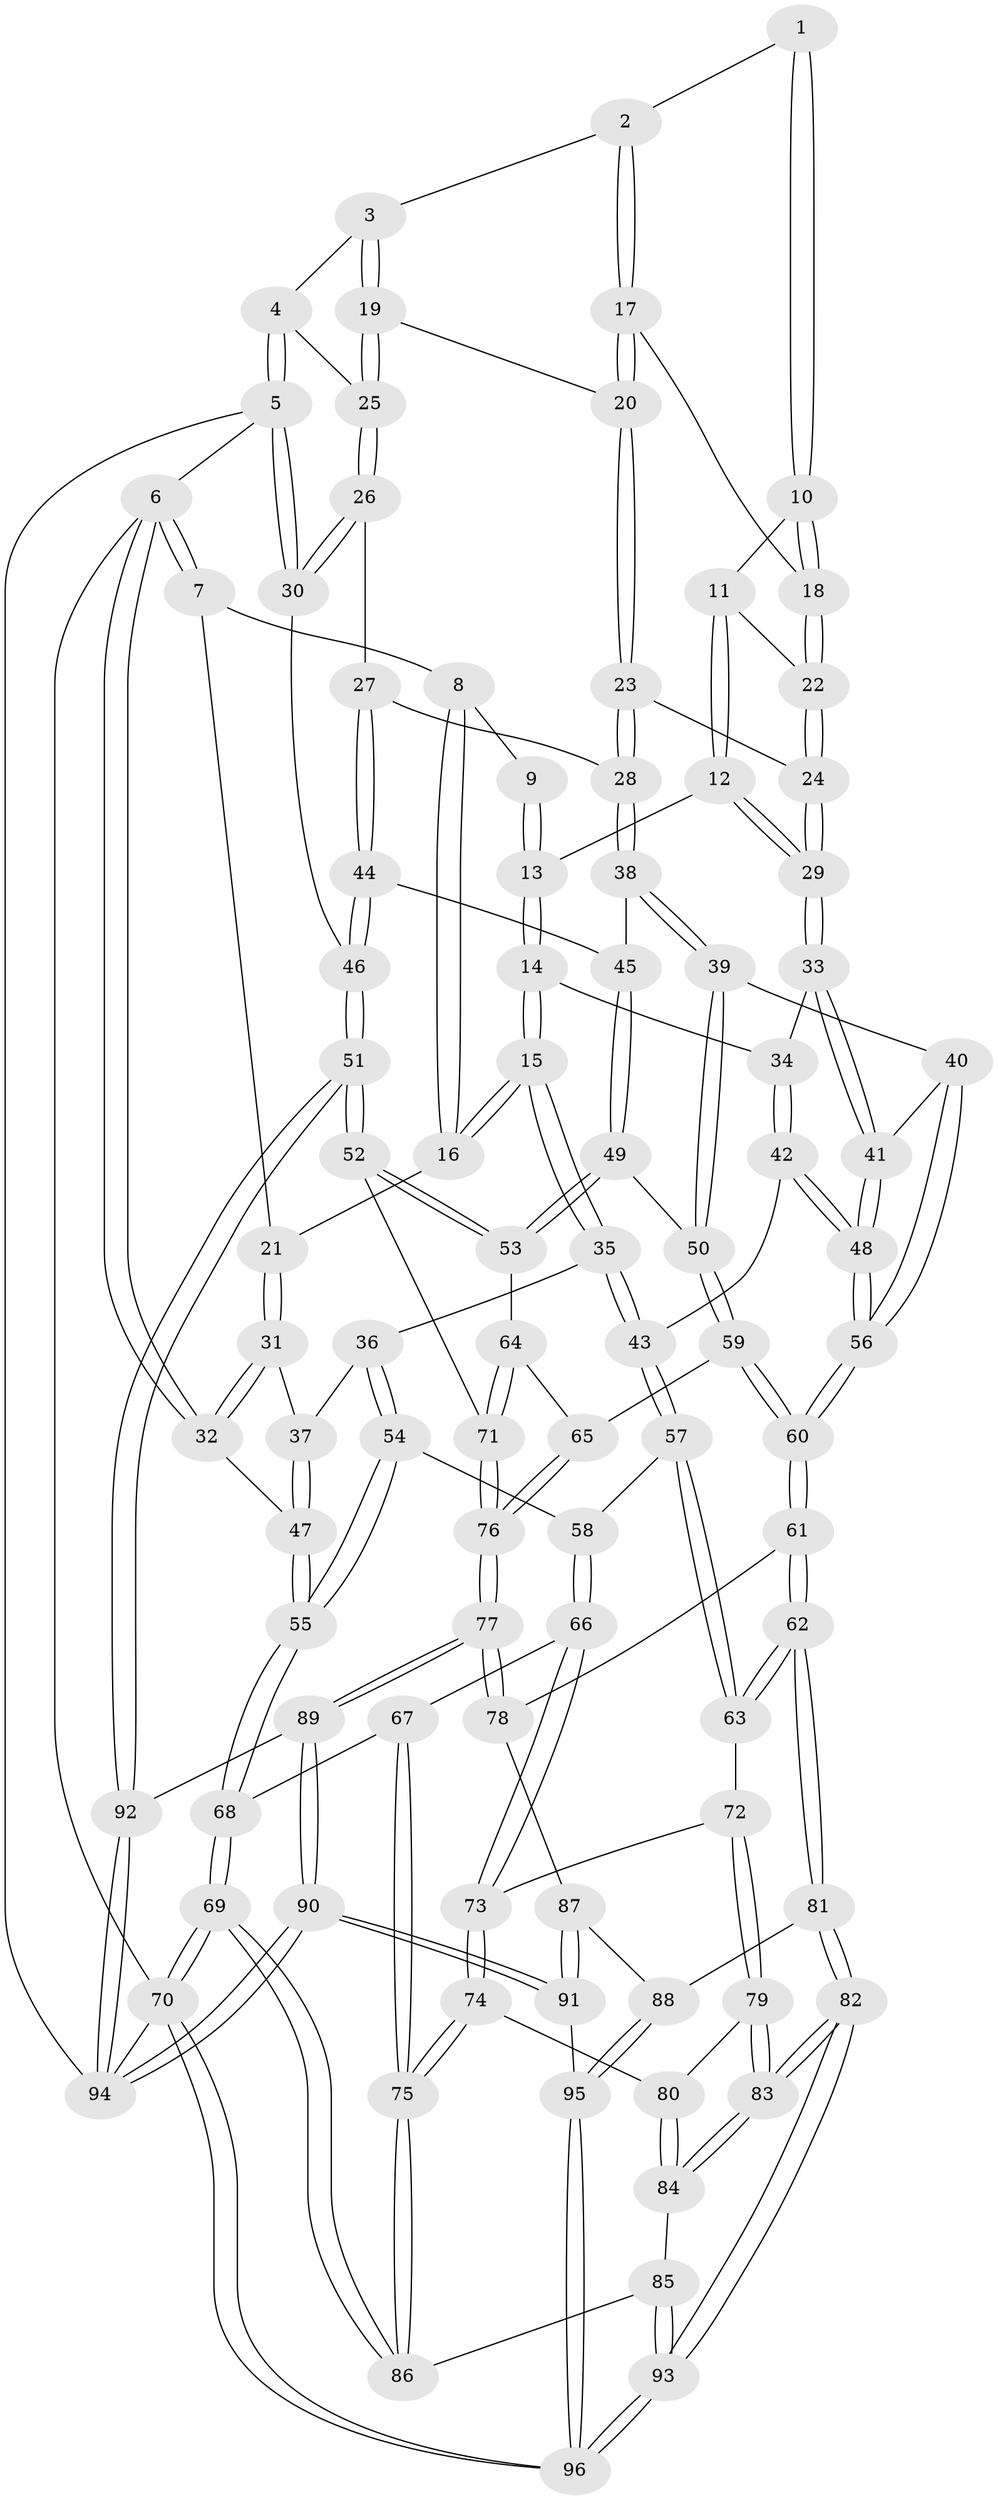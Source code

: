 // Generated by graph-tools (version 1.1) at 2025/17/03/09/25 04:17:07]
// undirected, 96 vertices, 237 edges
graph export_dot {
graph [start="1"]
  node [color=gray90,style=filled];
  1 [pos="+0.6198545952427362+0"];
  2 [pos="+0.9119017438973699+0"];
  3 [pos="+0.9266371403708966+0"];
  4 [pos="+1+0"];
  5 [pos="+1+0"];
  6 [pos="+0+0"];
  7 [pos="+0+0"];
  8 [pos="+0.2384392374661654+0"];
  9 [pos="+0.5684327421963524+0"];
  10 [pos="+0.6308947036975417+0.013051722141171654"];
  11 [pos="+0.6267036530741021+0.036897209181600804"];
  12 [pos="+0.5230635899271474+0.19353100184495084"];
  13 [pos="+0.43261246512173573+0.19561453623350242"];
  14 [pos="+0.38828798962967004+0.21262064237605588"];
  15 [pos="+0.31968227156964185+0.22382514821136992"];
  16 [pos="+0.27757300381865513+0.17822414538033282"];
  17 [pos="+0.7771052406673505+0.11007408954153591"];
  18 [pos="+0.7596435088361726+0.1177384708827533"];
  19 [pos="+0.8895099881902245+0.1688660325792303"];
  20 [pos="+0.8521329751532896+0.16378027889281088"];
  21 [pos="+0.09812252460590007+0.19906650920797292"];
  22 [pos="+0.6974769404800887+0.19469201846048675"];
  23 [pos="+0.7058158580693129+0.26242566940617096"];
  24 [pos="+0.6844054053155151+0.25841038627442414"];
  25 [pos="+0.9264292654892882+0.20982518116510684"];
  26 [pos="+0.9417048049531871+0.2342636076879063"];
  27 [pos="+0.8672104088844106+0.327214045585859"];
  28 [pos="+0.8407142795040033+0.3290784419337117"];
  29 [pos="+0.6646164290210829+0.2682225312521894"];
  30 [pos="+1+0.24802720282336366"];
  31 [pos="+0.005684818618711737+0.2446209077397778"];
  32 [pos="+0+0.28770483457889473"];
  33 [pos="+0.6376772643972075+0.3543624008799654"];
  34 [pos="+0.5446419402412364+0.3691263528279412"];
  35 [pos="+0.3083357914478047+0.3279607683298735"];
  36 [pos="+0.15375608406941504+0.4034979586578819"];
  37 [pos="+0.13408404441729843+0.39143473454507344"];
  38 [pos="+0.7900427192093612+0.40479551238517125"];
  39 [pos="+0.7487908420806331+0.45203708279378496"];
  40 [pos="+0.7034598315219843+0.43202263589236295"];
  41 [pos="+0.6426547111978246+0.37266087621800636"];
  42 [pos="+0.47402774530372227+0.44473596965697454"];
  43 [pos="+0.3419387166754856+0.4133974856132467"];
  44 [pos="+0.911794038016886+0.40346480180714867"];
  45 [pos="+0.8489245338039109+0.45768322153498386"];
  46 [pos="+1+0.6306305928173521"];
  47 [pos="+0+0.4156079981451547"];
  48 [pos="+0.5570790067045909+0.5371837732144341"];
  49 [pos="+0.8074803086060369+0.5182817047058428"];
  50 [pos="+0.7705519524913342+0.5053671942662662"];
  51 [pos="+1+0.6399991623889641"];
  52 [pos="+1+0.645104721935047"];
  53 [pos="+0.8380929392240306+0.5440002157957897"];
  54 [pos="+0.1179121819974962+0.48569384812093913"];
  55 [pos="+0+0.4284105642626806"];
  56 [pos="+0.5801394285816613+0.6308176839683279"];
  57 [pos="+0.30583914237647636+0.5901419498074898"];
  58 [pos="+0.1442219793185851+0.5526153320555809"];
  59 [pos="+0.6202205380578588+0.6570849563077422"];
  60 [pos="+0.5819313516732973+0.6492938997541904"];
  61 [pos="+0.49693657823298265+0.6983640266666412"];
  62 [pos="+0.4338155294875683+0.72555489271526"];
  63 [pos="+0.3399002600390086+0.668845705658691"];
  64 [pos="+0.7634969240372995+0.644373190069725"];
  65 [pos="+0.6463230069959178+0.673571675697842"];
  66 [pos="+0.03563330695655222+0.6586396153285556"];
  67 [pos="+0+0.6629464472709524"];
  68 [pos="+0+0.6365809167646693"];
  69 [pos="+0+1"];
  70 [pos="+0+1"];
  71 [pos="+0.9873980601705338+0.6862394847630344"];
  72 [pos="+0.2390309573213009+0.7246702426543556"];
  73 [pos="+0.148578948797421+0.7383194085614946"];
  74 [pos="+0.12479314426982081+0.8077025057297106"];
  75 [pos="+0.06982153877912634+0.8579896783165165"];
  76 [pos="+0.7615807931799022+0.822599661057424"];
  77 [pos="+0.7577027214750384+0.8741183774622475"];
  78 [pos="+0.6331392483234219+0.8759001328452609"];
  79 [pos="+0.22024831650012466+0.854902806458093"];
  80 [pos="+0.17872805864565566+0.8536622131185914"];
  81 [pos="+0.42818198598291324+0.8083171560472152"];
  82 [pos="+0.2910034743012185+0.9374658329182691"];
  83 [pos="+0.2540970694879087+0.9020110209722523"];
  84 [pos="+0.15405409217662913+0.8990589746755426"];
  85 [pos="+0.13411268897377523+0.9149094086771111"];
  86 [pos="+0.035480699920028454+0.9343343936093267"];
  87 [pos="+0.6081950785891054+0.8882958661885081"];
  88 [pos="+0.48278173893447945+0.8976724451358434"];
  89 [pos="+0.7742155362183066+0.9341716420381933"];
  90 [pos="+0.7564626275809604+1"];
  91 [pos="+0.620818720888939+1"];
  92 [pos="+1+0.7966450769294408"];
  93 [pos="+0.27836916170995096+0.9819754581889125"];
  94 [pos="+1+1"];
  95 [pos="+0.5503663194672617+1"];
  96 [pos="+0.25660547126293026+1"];
  1 -- 2;
  1 -- 10;
  1 -- 10;
  2 -- 3;
  2 -- 17;
  2 -- 17;
  3 -- 4;
  3 -- 19;
  3 -- 19;
  4 -- 5;
  4 -- 5;
  4 -- 25;
  5 -- 6;
  5 -- 30;
  5 -- 30;
  5 -- 94;
  6 -- 7;
  6 -- 7;
  6 -- 32;
  6 -- 32;
  6 -- 70;
  7 -- 8;
  7 -- 21;
  8 -- 9;
  8 -- 16;
  8 -- 16;
  9 -- 13;
  9 -- 13;
  10 -- 11;
  10 -- 18;
  10 -- 18;
  11 -- 12;
  11 -- 12;
  11 -- 22;
  12 -- 13;
  12 -- 29;
  12 -- 29;
  13 -- 14;
  13 -- 14;
  14 -- 15;
  14 -- 15;
  14 -- 34;
  15 -- 16;
  15 -- 16;
  15 -- 35;
  15 -- 35;
  16 -- 21;
  17 -- 18;
  17 -- 20;
  17 -- 20;
  18 -- 22;
  18 -- 22;
  19 -- 20;
  19 -- 25;
  19 -- 25;
  20 -- 23;
  20 -- 23;
  21 -- 31;
  21 -- 31;
  22 -- 24;
  22 -- 24;
  23 -- 24;
  23 -- 28;
  23 -- 28;
  24 -- 29;
  24 -- 29;
  25 -- 26;
  25 -- 26;
  26 -- 27;
  26 -- 30;
  26 -- 30;
  27 -- 28;
  27 -- 44;
  27 -- 44;
  28 -- 38;
  28 -- 38;
  29 -- 33;
  29 -- 33;
  30 -- 46;
  31 -- 32;
  31 -- 32;
  31 -- 37;
  32 -- 47;
  33 -- 34;
  33 -- 41;
  33 -- 41;
  34 -- 42;
  34 -- 42;
  35 -- 36;
  35 -- 43;
  35 -- 43;
  36 -- 37;
  36 -- 54;
  36 -- 54;
  37 -- 47;
  37 -- 47;
  38 -- 39;
  38 -- 39;
  38 -- 45;
  39 -- 40;
  39 -- 50;
  39 -- 50;
  40 -- 41;
  40 -- 56;
  40 -- 56;
  41 -- 48;
  41 -- 48;
  42 -- 43;
  42 -- 48;
  42 -- 48;
  43 -- 57;
  43 -- 57;
  44 -- 45;
  44 -- 46;
  44 -- 46;
  45 -- 49;
  45 -- 49;
  46 -- 51;
  46 -- 51;
  47 -- 55;
  47 -- 55;
  48 -- 56;
  48 -- 56;
  49 -- 50;
  49 -- 53;
  49 -- 53;
  50 -- 59;
  50 -- 59;
  51 -- 52;
  51 -- 52;
  51 -- 92;
  51 -- 92;
  52 -- 53;
  52 -- 53;
  52 -- 71;
  53 -- 64;
  54 -- 55;
  54 -- 55;
  54 -- 58;
  55 -- 68;
  55 -- 68;
  56 -- 60;
  56 -- 60;
  57 -- 58;
  57 -- 63;
  57 -- 63;
  58 -- 66;
  58 -- 66;
  59 -- 60;
  59 -- 60;
  59 -- 65;
  60 -- 61;
  60 -- 61;
  61 -- 62;
  61 -- 62;
  61 -- 78;
  62 -- 63;
  62 -- 63;
  62 -- 81;
  62 -- 81;
  63 -- 72;
  64 -- 65;
  64 -- 71;
  64 -- 71;
  65 -- 76;
  65 -- 76;
  66 -- 67;
  66 -- 73;
  66 -- 73;
  67 -- 68;
  67 -- 75;
  67 -- 75;
  68 -- 69;
  68 -- 69;
  69 -- 70;
  69 -- 70;
  69 -- 86;
  69 -- 86;
  70 -- 96;
  70 -- 96;
  70 -- 94;
  71 -- 76;
  71 -- 76;
  72 -- 73;
  72 -- 79;
  72 -- 79;
  73 -- 74;
  73 -- 74;
  74 -- 75;
  74 -- 75;
  74 -- 80;
  75 -- 86;
  75 -- 86;
  76 -- 77;
  76 -- 77;
  77 -- 78;
  77 -- 78;
  77 -- 89;
  77 -- 89;
  78 -- 87;
  79 -- 80;
  79 -- 83;
  79 -- 83;
  80 -- 84;
  80 -- 84;
  81 -- 82;
  81 -- 82;
  81 -- 88;
  82 -- 83;
  82 -- 83;
  82 -- 93;
  82 -- 93;
  83 -- 84;
  83 -- 84;
  84 -- 85;
  85 -- 86;
  85 -- 93;
  85 -- 93;
  87 -- 88;
  87 -- 91;
  87 -- 91;
  88 -- 95;
  88 -- 95;
  89 -- 90;
  89 -- 90;
  89 -- 92;
  90 -- 91;
  90 -- 91;
  90 -- 94;
  90 -- 94;
  91 -- 95;
  92 -- 94;
  92 -- 94;
  93 -- 96;
  93 -- 96;
  95 -- 96;
  95 -- 96;
}
